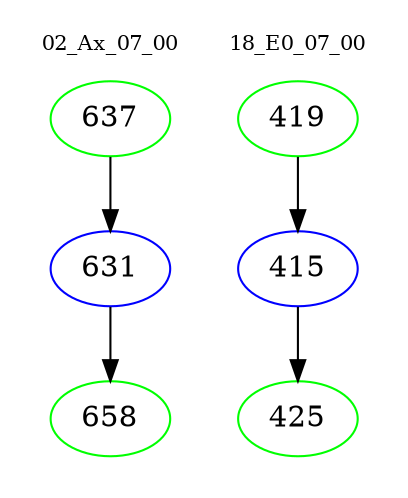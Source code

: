 digraph{
subgraph cluster_0 {
color = white
label = "02_Ax_07_00";
fontsize=10;
T0_637 [label="637", color="green"]
T0_637 -> T0_631 [color="black"]
T0_631 [label="631", color="blue"]
T0_631 -> T0_658 [color="black"]
T0_658 [label="658", color="green"]
}
subgraph cluster_1 {
color = white
label = "18_E0_07_00";
fontsize=10;
T1_419 [label="419", color="green"]
T1_419 -> T1_415 [color="black"]
T1_415 [label="415", color="blue"]
T1_415 -> T1_425 [color="black"]
T1_425 [label="425", color="green"]
}
}
